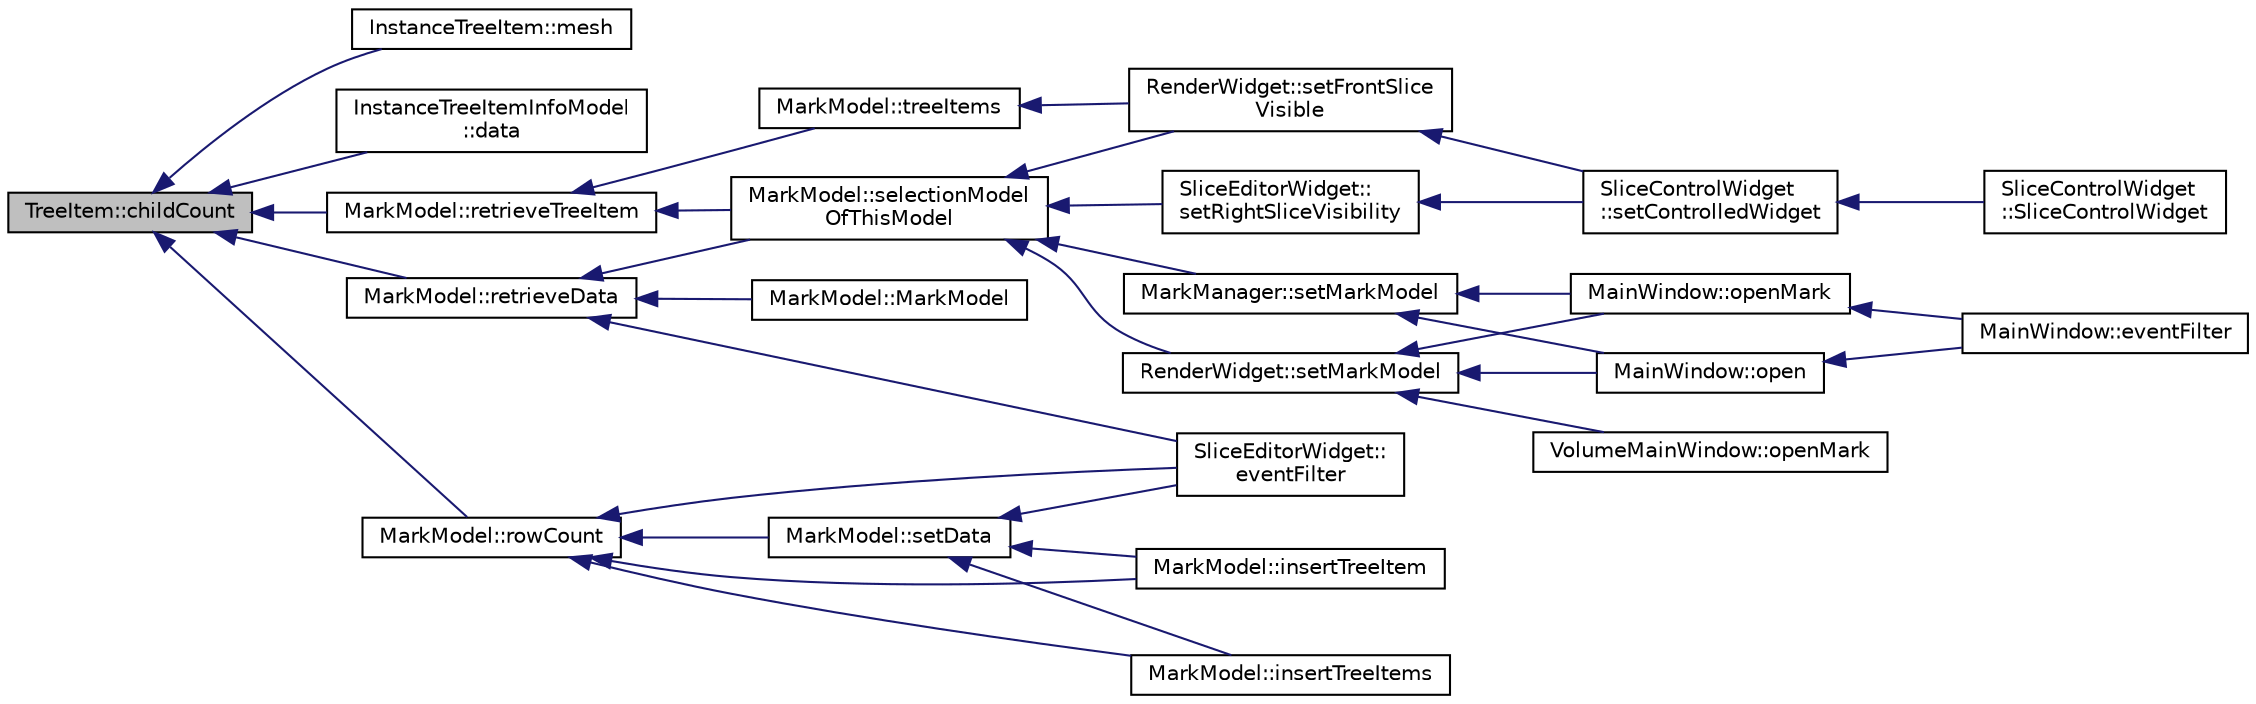 digraph "TreeItem::childCount"
{
  edge [fontname="Helvetica",fontsize="10",labelfontname="Helvetica",labelfontsize="10"];
  node [fontname="Helvetica",fontsize="10",shape=record];
  rankdir="LR";
  Node38 [label="TreeItem::childCount",height=0.2,width=0.4,color="black", fillcolor="grey75", style="filled", fontcolor="black"];
  Node38 -> Node39 [dir="back",color="midnightblue",fontsize="10",style="solid",fontname="Helvetica"];
  Node39 [label="InstanceTreeItem::mesh",height=0.2,width=0.4,color="black", fillcolor="white", style="filled",URL="$class_instance_tree_item.html#a87288f39102b83857e44cd1245dd9b92"];
  Node38 -> Node40 [dir="back",color="midnightblue",fontsize="10",style="solid",fontname="Helvetica"];
  Node40 [label="InstanceTreeItemInfoModel\l::data",height=0.2,width=0.4,color="black", fillcolor="white", style="filled",URL="$class_instance_tree_item_info_model.html#a9d86725a5661fd4f8b84c2844bb25174"];
  Node38 -> Node41 [dir="back",color="midnightblue",fontsize="10",style="solid",fontname="Helvetica"];
  Node41 [label="MarkModel::retrieveData",height=0.2,width=0.4,color="black", fillcolor="white", style="filled",URL="$class_mark_model.html#af319ad9abc81c3b59112d9c8c08f2cab"];
  Node41 -> Node42 [dir="back",color="midnightblue",fontsize="10",style="solid",fontname="Helvetica"];
  Node42 [label="MarkModel::MarkModel",height=0.2,width=0.4,color="black", fillcolor="white", style="filled",URL="$class_mark_model.html#a41f493af223c4e686214ab685b46a65a",tooltip="Creates a mark model from a file. "];
  Node41 -> Node43 [dir="back",color="midnightblue",fontsize="10",style="solid",fontname="Helvetica"];
  Node43 [label="MarkModel::selectionModel\lOfThisModel",height=0.2,width=0.4,color="black", fillcolor="white", style="filled",URL="$class_mark_model.html#ad58bc2e692e3b5a0716e20145d135e50"];
  Node43 -> Node44 [dir="back",color="midnightblue",fontsize="10",style="solid",fontname="Helvetica"];
  Node44 [label="MarkManager::setMarkModel",height=0.2,width=0.4,color="black", fillcolor="white", style="filled",URL="$class_mark_manager.html#a1c5504fe103bdbd2402f1bf35081c04a",tooltip="Set new model model to the widget. "];
  Node44 -> Node45 [dir="back",color="midnightblue",fontsize="10",style="solid",fontname="Helvetica"];
  Node45 [label="MainWindow::open",height=0.2,width=0.4,color="black", fillcolor="white", style="filled",URL="$class_main_window.html#a1e8fb82ba2db0b722d9cd49fb05e4952"];
  Node45 -> Node46 [dir="back",color="midnightblue",fontsize="10",style="solid",fontname="Helvetica"];
  Node46 [label="MainWindow::eventFilter",height=0.2,width=0.4,color="black", fillcolor="white", style="filled",URL="$class_main_window.html#ade305265b2120df2489a5ebeb07ebbe1"];
  Node44 -> Node47 [dir="back",color="midnightblue",fontsize="10",style="solid",fontname="Helvetica"];
  Node47 [label="MainWindow::openMark",height=0.2,width=0.4,color="black", fillcolor="white", style="filled",URL="$class_main_window.html#a9cd18140979dd0f5d1312e9c66de19da"];
  Node47 -> Node46 [dir="back",color="midnightblue",fontsize="10",style="solid",fontname="Helvetica"];
  Node43 -> Node48 [dir="back",color="midnightblue",fontsize="10",style="solid",fontname="Helvetica"];
  Node48 [label="RenderWidget::setMarkModel",height=0.2,width=0.4,color="black", fillcolor="white", style="filled",URL="$class_render_widget.html#ae525129d1fd36fa90f7c6674f4b51d70",tooltip="Sets the slice model as the given model. "];
  Node48 -> Node45 [dir="back",color="midnightblue",fontsize="10",style="solid",fontname="Helvetica"];
  Node48 -> Node47 [dir="back",color="midnightblue",fontsize="10",style="solid",fontname="Helvetica"];
  Node48 -> Node49 [dir="back",color="midnightblue",fontsize="10",style="solid",fontname="Helvetica"];
  Node49 [label="VolumeMainWindow::openMark",height=0.2,width=0.4,color="black", fillcolor="white", style="filled",URL="$class_volume_main_window.html#a690eac05cd92c04cfd56e9a7f9fe19b5"];
  Node43 -> Node50 [dir="back",color="midnightblue",fontsize="10",style="solid",fontname="Helvetica"];
  Node50 [label="RenderWidget::setFrontSlice\lVisible",height=0.2,width=0.4,color="black", fillcolor="white", style="filled",URL="$class_render_widget.html#a54d5421db7ae7377116979c9189c9365",tooltip="This property holds the visibility of the front slice when renders data with slice type render..."];
  Node50 -> Node51 [dir="back",color="midnightblue",fontsize="10",style="solid",fontname="Helvetica"];
  Node51 [label="SliceControlWidget\l::setControlledWidget",height=0.2,width=0.4,color="black", fillcolor="white", style="filled",URL="$class_slice_control_widget.html#a22f1c1840e4e0bd6bb7daec1ffcdafc8",tooltip="Sets the controlled widget sliceWidge and volumeWidget to present. "];
  Node51 -> Node52 [dir="back",color="midnightblue",fontsize="10",style="solid",fontname="Helvetica"];
  Node52 [label="SliceControlWidget\l::SliceControlWidget",height=0.2,width=0.4,color="black", fillcolor="white", style="filled",URL="$class_slice_control_widget.html#a57f30c045f08dafbd807c80bd2d862b6",tooltip="Constructs a widget by the given sliceWidget and volumeWidget. "];
  Node43 -> Node53 [dir="back",color="midnightblue",fontsize="10",style="solid",fontname="Helvetica"];
  Node53 [label="SliceEditorWidget::\lsetRightSliceVisibility",height=0.2,width=0.4,color="black", fillcolor="white", style="filled",URL="$class_slice_editor_widget.html#ad994c2599b8cee4b75614e230b2214e6",tooltip="This is a convenience function to set right slice visibility. "];
  Node53 -> Node51 [dir="back",color="midnightblue",fontsize="10",style="solid",fontname="Helvetica"];
  Node41 -> Node54 [dir="back",color="midnightblue",fontsize="10",style="solid",fontname="Helvetica"];
  Node54 [label="SliceEditorWidget::\leventFilter",height=0.2,width=0.4,color="black", fillcolor="white", style="filled",URL="$class_slice_editor_widget.html#a1ec28842041deac02c57bba58ec2d6a0",tooltip="Reimplemented from QWidget::eventFilter. "];
  Node38 -> Node55 [dir="back",color="midnightblue",fontsize="10",style="solid",fontname="Helvetica"];
  Node55 [label="MarkModel::retrieveTreeItem",height=0.2,width=0.4,color="black", fillcolor="white", style="filled",URL="$class_mark_model.html#ac21d495d673ed2238d7c1df17fa844fb",tooltip="This is a helper function for get specified type to items in the parent of . "];
  Node55 -> Node56 [dir="back",color="midnightblue",fontsize="10",style="solid",fontname="Helvetica"];
  Node56 [label="MarkModel::treeItems",height=0.2,width=0.4,color="black", fillcolor="white", style="filled",URL="$class_mark_model.html#abd67a8a42ced49d205fc618bcefbc6ab",tooltip="Returns all tree items according to a given parent index parent and a type. "];
  Node56 -> Node50 [dir="back",color="midnightblue",fontsize="10",style="solid",fontname="Helvetica"];
  Node55 -> Node43 [dir="back",color="midnightblue",fontsize="10",style="solid",fontname="Helvetica"];
  Node38 -> Node57 [dir="back",color="midnightblue",fontsize="10",style="solid",fontname="Helvetica"];
  Node57 [label="MarkModel::rowCount",height=0.2,width=0.4,color="black", fillcolor="white", style="filled",URL="$class_mark_model.html#ace2df215d81964450bd7eaadd90c96cb",tooltip="Reimplemented from QAbstractItemModel::rowCount(const QModelIndex & parent) const. "];
  Node57 -> Node58 [dir="back",color="midnightblue",fontsize="10",style="solid",fontname="Helvetica"];
  Node58 [label="MarkModel::insertTreeItem",height=0.2,width=0.4,color="black", fillcolor="white", style="filled",URL="$class_mark_model.html#afc64d35495ea8bed14bbb102cdf7e13a",tooltip="This is a convenience function for inserting an tree item into the tree model by the pointer itself i..."];
  Node57 -> Node59 [dir="back",color="midnightblue",fontsize="10",style="solid",fontname="Helvetica"];
  Node59 [label="MarkModel::insertTreeItems",height=0.2,width=0.4,color="black", fillcolor="white", style="filled",URL="$class_mark_model.html#a7da424d8803b0e5aa37a165ff1237a2b",tooltip="This is a convenience function for inserting a bundle of tree items into the tree model by the pointe..."];
  Node57 -> Node60 [dir="back",color="midnightblue",fontsize="10",style="solid",fontname="Helvetica"];
  Node60 [label="MarkModel::setData",height=0.2,width=0.4,color="black", fillcolor="white", style="filled",URL="$class_mark_model.html#ac42f11801e20c62fce0f45c60487a9f2",tooltip="Reimplemented from QAbstractItemModel::setData(const QModelIndex & index, const QVariant & value..."];
  Node60 -> Node58 [dir="back",color="midnightblue",fontsize="10",style="solid",fontname="Helvetica"];
  Node60 -> Node59 [dir="back",color="midnightblue",fontsize="10",style="solid",fontname="Helvetica"];
  Node60 -> Node54 [dir="back",color="midnightblue",fontsize="10",style="solid",fontname="Helvetica"];
  Node57 -> Node54 [dir="back",color="midnightblue",fontsize="10",style="solid",fontname="Helvetica"];
}
